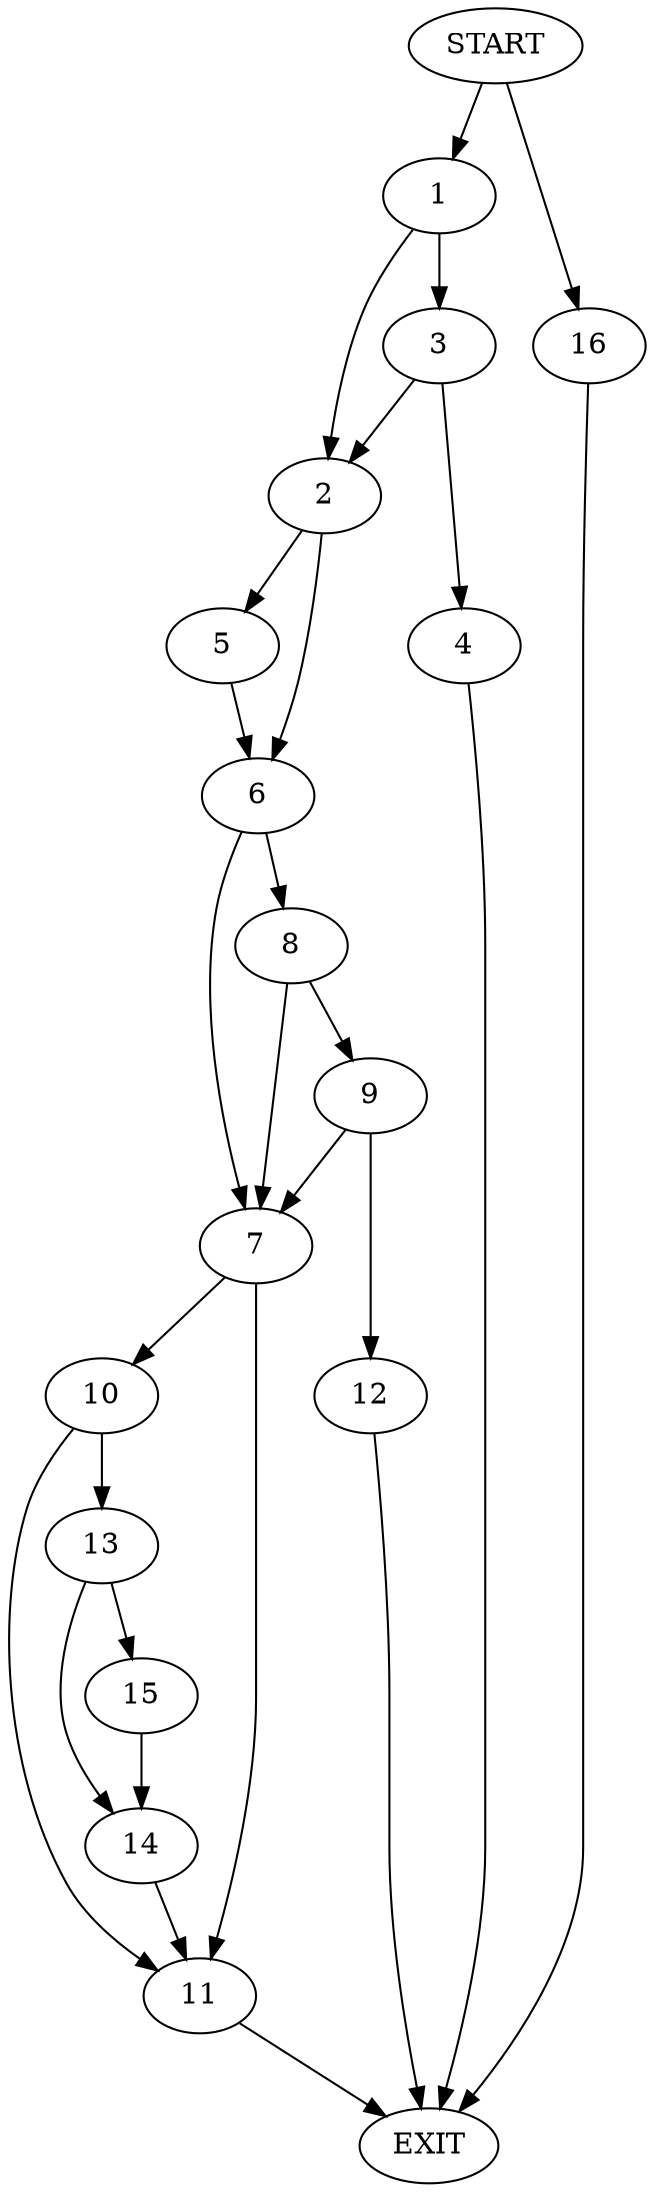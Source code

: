 digraph {
0 [label="START"]
17 [label="EXIT"]
0 -> 1
1 -> 2
1 -> 3
3 -> 2
3 -> 4
2 -> 5
2 -> 6
4 -> 17
5 -> 6
6 -> 7
6 -> 8
8 -> 7
8 -> 9
7 -> 10
7 -> 11
9 -> 7
9 -> 12
12 -> 17
10 -> 11
10 -> 13
11 -> 17
13 -> 14
13 -> 15
14 -> 11
15 -> 14
0 -> 16
16 -> 17
}
